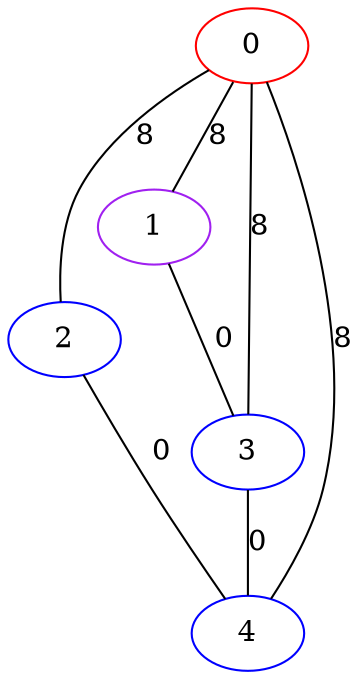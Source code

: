 graph "" {
0 [color=red, weight=1];
1 [color=purple, weight=4];
2 [color=blue, weight=3];
3 [color=blue, weight=3];
4 [color=blue, weight=3];
0 -- 1  [key=0, label=8];
0 -- 2  [key=0, label=8];
0 -- 3  [key=0, label=8];
0 -- 4  [key=0, label=8];
1 -- 3  [key=0, label=0];
2 -- 4  [key=0, label=0];
3 -- 4  [key=0, label=0];
}
